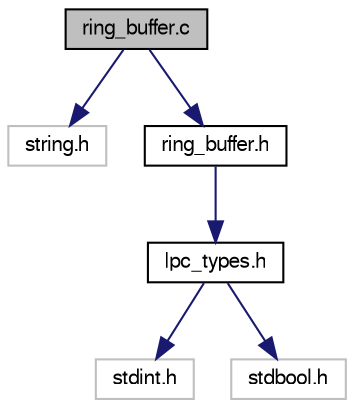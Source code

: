 digraph "ring_buffer.c"
{
  edge [fontname="FreeSans",fontsize="10",labelfontname="FreeSans",labelfontsize="10"];
  node [fontname="FreeSans",fontsize="10",shape=record];
  Node1 [label="ring_buffer.c",height=0.2,width=0.4,color="black", fillcolor="grey75", style="filled", fontcolor="black"];
  Node1 -> Node2 [color="midnightblue",fontsize="10",style="solid"];
  Node2 [label="string.h",height=0.2,width=0.4,color="grey75", fillcolor="white", style="filled"];
  Node1 -> Node3 [color="midnightblue",fontsize="10",style="solid"];
  Node3 [label="ring_buffer.h",height=0.2,width=0.4,color="black", fillcolor="white", style="filled",URL="$ring__buffer_8h.html"];
  Node3 -> Node4 [color="midnightblue",fontsize="10",style="solid"];
  Node4 [label="lpc_types.h",height=0.2,width=0.4,color="black", fillcolor="white", style="filled",URL="$lpc__types_8h.html"];
  Node4 -> Node5 [color="midnightblue",fontsize="10",style="solid"];
  Node5 [label="stdint.h",height=0.2,width=0.4,color="grey75", fillcolor="white", style="filled"];
  Node4 -> Node6 [color="midnightblue",fontsize="10",style="solid"];
  Node6 [label="stdbool.h",height=0.2,width=0.4,color="grey75", fillcolor="white", style="filled"];
}
